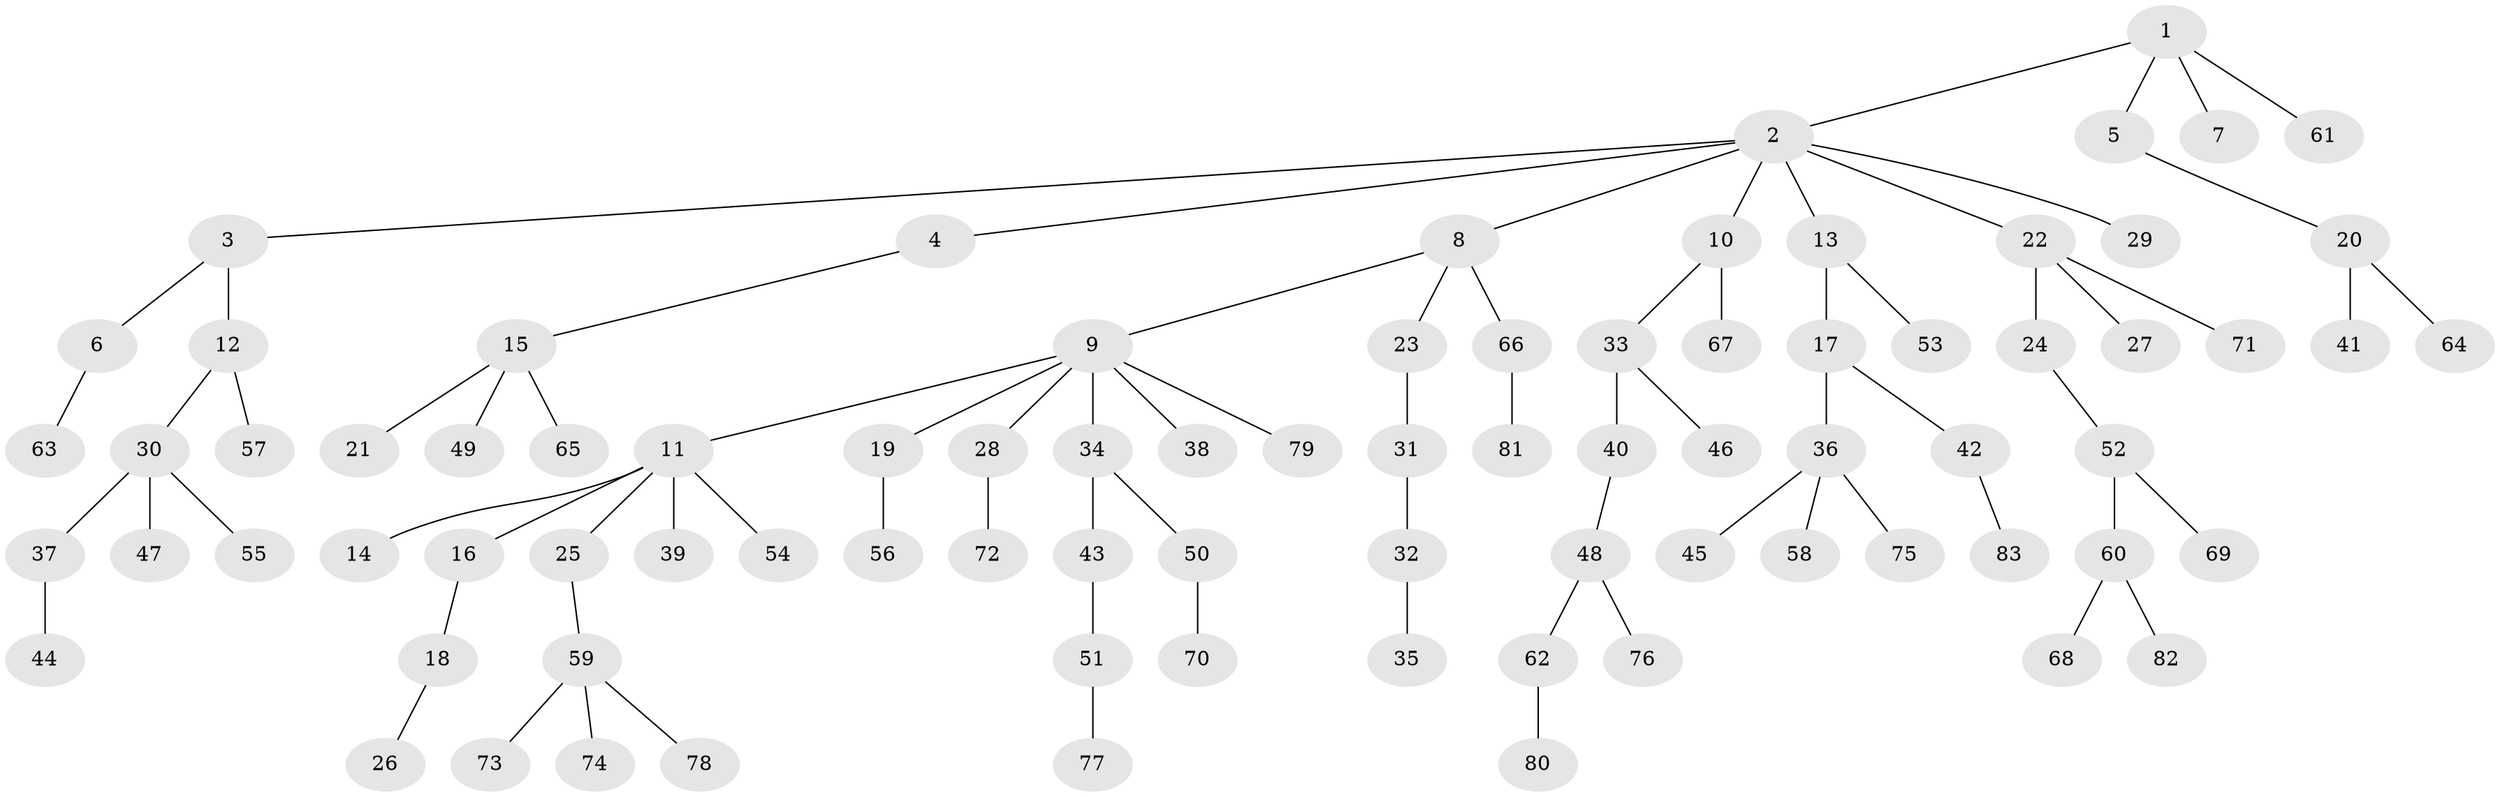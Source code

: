 // Generated by graph-tools (version 1.1) at 2025/26/03/09/25 03:26:27]
// undirected, 83 vertices, 82 edges
graph export_dot {
graph [start="1"]
  node [color=gray90,style=filled];
  1;
  2;
  3;
  4;
  5;
  6;
  7;
  8;
  9;
  10;
  11;
  12;
  13;
  14;
  15;
  16;
  17;
  18;
  19;
  20;
  21;
  22;
  23;
  24;
  25;
  26;
  27;
  28;
  29;
  30;
  31;
  32;
  33;
  34;
  35;
  36;
  37;
  38;
  39;
  40;
  41;
  42;
  43;
  44;
  45;
  46;
  47;
  48;
  49;
  50;
  51;
  52;
  53;
  54;
  55;
  56;
  57;
  58;
  59;
  60;
  61;
  62;
  63;
  64;
  65;
  66;
  67;
  68;
  69;
  70;
  71;
  72;
  73;
  74;
  75;
  76;
  77;
  78;
  79;
  80;
  81;
  82;
  83;
  1 -- 2;
  1 -- 5;
  1 -- 7;
  1 -- 61;
  2 -- 3;
  2 -- 4;
  2 -- 8;
  2 -- 10;
  2 -- 13;
  2 -- 22;
  2 -- 29;
  3 -- 6;
  3 -- 12;
  4 -- 15;
  5 -- 20;
  6 -- 63;
  8 -- 9;
  8 -- 23;
  8 -- 66;
  9 -- 11;
  9 -- 19;
  9 -- 28;
  9 -- 34;
  9 -- 38;
  9 -- 79;
  10 -- 33;
  10 -- 67;
  11 -- 14;
  11 -- 16;
  11 -- 25;
  11 -- 39;
  11 -- 54;
  12 -- 30;
  12 -- 57;
  13 -- 17;
  13 -- 53;
  15 -- 21;
  15 -- 49;
  15 -- 65;
  16 -- 18;
  17 -- 36;
  17 -- 42;
  18 -- 26;
  19 -- 56;
  20 -- 41;
  20 -- 64;
  22 -- 24;
  22 -- 27;
  22 -- 71;
  23 -- 31;
  24 -- 52;
  25 -- 59;
  28 -- 72;
  30 -- 37;
  30 -- 47;
  30 -- 55;
  31 -- 32;
  32 -- 35;
  33 -- 40;
  33 -- 46;
  34 -- 43;
  34 -- 50;
  36 -- 45;
  36 -- 58;
  36 -- 75;
  37 -- 44;
  40 -- 48;
  42 -- 83;
  43 -- 51;
  48 -- 62;
  48 -- 76;
  50 -- 70;
  51 -- 77;
  52 -- 60;
  52 -- 69;
  59 -- 73;
  59 -- 74;
  59 -- 78;
  60 -- 68;
  60 -- 82;
  62 -- 80;
  66 -- 81;
}
